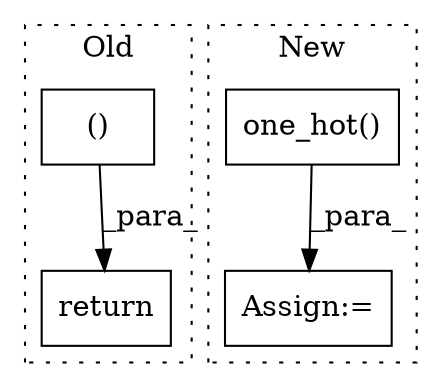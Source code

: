 digraph G {
subgraph cluster0 {
1 [label="return" a="93" s="5203" l="7" shape="box"];
4 [label="()" a="54" s="5213" l="38" shape="box"];
label = "Old";
style="dotted";
}
subgraph cluster1 {
2 [label="one_hot()" a="75" s="5482,5525" l="10,1" shape="box"];
3 [label="Assign:=" a="68" s="5558" l="3" shape="box"];
label = "New";
style="dotted";
}
2 -> 3 [label="_para_"];
4 -> 1 [label="_para_"];
}
